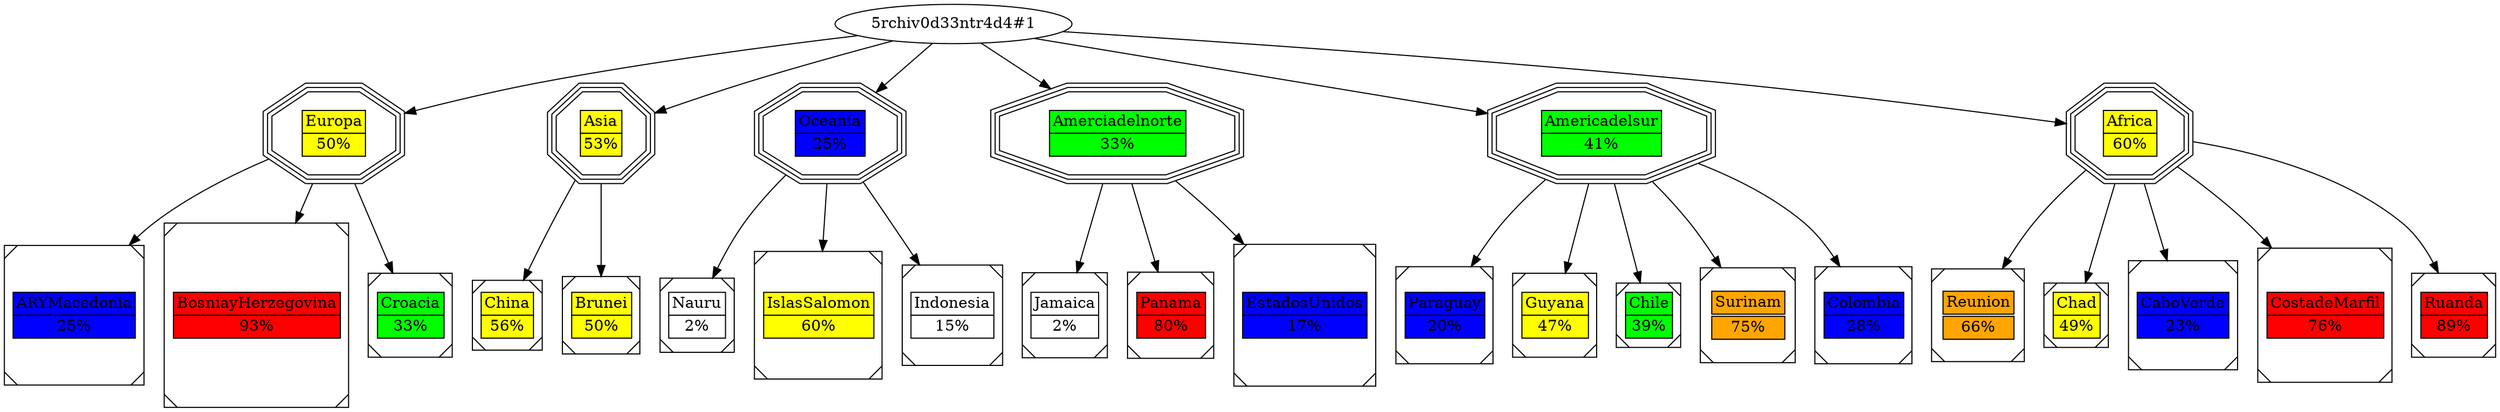 digraph G {
"5rchiv0d33ntr4d4#1" -> "Europa"
ARYMacedonia[label=<<table border="0" cellborder="1" cellspacing="0"><tr><td bgcolor="blue">ARYMacedonia</td></tr><tr><td bgcolor="blue">25%</td></tr></table>>, shape=Msquare];
Europa -> ARYMacedonia

BosniayHerzegovina[label=<<table border="0" cellborder="1" cellspacing="0"><tr><td bgcolor="red">BosniayHerzegovina</td></tr><tr><td bgcolor="red">93%</td></tr></table>>, shape=Msquare];
Europa -> BosniayHerzegovina

Croacia[label=<<table border="0" cellborder="1" cellspacing="0"><tr><td bgcolor="green">Croacia</td></tr><tr><td bgcolor="green">33%</td></tr></table>>, shape=Msquare];
Europa -> Croacia

Europa[label=<<table border="0" cellborder="1" cellspacing="0"><tr><td bgcolor="yellow">Europa</td></tr><tr><td bgcolor="yellow">50%</td></tr></table>>, shape=tripleoctagon];
"5rchiv0d33ntr4d4#1" -> "Asia"
China[label=<<table border="0" cellborder="1" cellspacing="0"><tr><td bgcolor="yellow">China</td></tr><tr><td bgcolor="yellow">56%</td></tr></table>>, shape=Msquare];
Asia -> China

Brunei[label=<<table border="0" cellborder="1" cellspacing="0"><tr><td bgcolor="yellow">Brunei</td></tr><tr><td bgcolor="yellow">50%</td></tr></table>>, shape=Msquare];
Asia -> Brunei

Asia[label=<<table border="0" cellborder="1" cellspacing="0"><tr><td bgcolor="yellow">Asia</td></tr><tr><td bgcolor="yellow">53%</td></tr></table>>, shape=tripleoctagon];
"5rchiv0d33ntr4d4#1" -> "Oceania"
Nauru[label=<<table border="0" cellborder="1" cellspacing="0"><tr><td bgcolor="white">Nauru</td></tr><tr><td bgcolor="white">2%</td></tr></table>>, shape=Msquare];
Oceania -> Nauru

IslasSalomon[label=<<table border="0" cellborder="1" cellspacing="0"><tr><td bgcolor="yellow">IslasSalomon</td></tr><tr><td bgcolor="yellow">60%</td></tr></table>>, shape=Msquare];
Oceania -> IslasSalomon

Indonesia[label=<<table border="0" cellborder="1" cellspacing="0"><tr><td bgcolor="white">Indonesia</td></tr><tr><td bgcolor="white">15%</td></tr></table>>, shape=Msquare];
Oceania -> Indonesia

Oceania[label=<<table border="0" cellborder="1" cellspacing="0"><tr><td bgcolor="blue">Oceania</td></tr><tr><td bgcolor="blue">25%</td></tr></table>>, shape=tripleoctagon];
"5rchiv0d33ntr4d4#1" -> "Amerciadelnorte"
Jamaica[label=<<table border="0" cellborder="1" cellspacing="0"><tr><td bgcolor="white">Jamaica</td></tr><tr><td bgcolor="white">2%</td></tr></table>>, shape=Msquare];
Amerciadelnorte -> Jamaica

Panama[label=<<table border="0" cellborder="1" cellspacing="0"><tr><td bgcolor="red">Panama</td></tr><tr><td bgcolor="red">80%</td></tr></table>>, shape=Msquare];
Amerciadelnorte -> Panama

EstadosUnidos[label=<<table border="0" cellborder="1" cellspacing="0"><tr><td bgcolor="blue">EstadosUnidos</td></tr><tr><td bgcolor="blue">17%</td></tr></table>>, shape=Msquare];
Amerciadelnorte -> EstadosUnidos

Amerciadelnorte[label=<<table border="0" cellborder="1" cellspacing="0"><tr><td bgcolor="green">Amerciadelnorte</td></tr><tr><td bgcolor="green">33%</td></tr></table>>, shape=tripleoctagon];
"5rchiv0d33ntr4d4#1" -> "Americadelsur"
Paraguay[label=<<table border="0" cellborder="1" cellspacing="0"><tr><td bgcolor="blue">Paraguay</td></tr><tr><td bgcolor="blue">20%</td></tr></table>>, shape=Msquare];
Americadelsur -> Paraguay

Guyana[label=<<table border="0" cellborder="1" cellspacing="0"><tr><td bgcolor="yellow">Guyana</td></tr><tr><td bgcolor="yellow">47%</td></tr></table>>, shape=Msquare];
Americadelsur -> Guyana

Chile[label=<<table border="0" cellborder="1" cellspacing="0"><tr><td bgcolor="green">Chile</td></tr><tr><td bgcolor="green">39%</td></tr></table>>, shape=Msquare];
Americadelsur -> Chile

Surinam[label=<<table border="0" cellborder="1" ellspacing="0"><tr><td bgcolor="orange">Surinam</td></tr><tr><td bgcolor="orange">75%</td></tr></table>>, shape=Msquare];
Americadelsur -> Surinam

Colombia[label=<<table border="0" cellborder="1" cellspacing="0"><tr><td bgcolor="blue">Colombia</td></tr><tr><td bgcolor="blue">28%</td></tr></table>>, shape=Msquare];
Americadelsur -> Colombia

Americadelsur[label=<<table border="0" cellborder="1" cellspacing="0"><tr><td bgcolor="green">Americadelsur</td></tr><tr><td bgcolor="green">41%</td></tr></table>>, shape=tripleoctagon];
"5rchiv0d33ntr4d4#1" -> "Africa"
Reunion[label=<<table border="0" cellborder="1" ellspacing="0"><tr><td bgcolor="orange">Reunion</td></tr><tr><td bgcolor="orange">66%</td></tr></table>>, shape=Msquare];
Africa -> Reunion

Chad[label=<<table border="0" cellborder="1" cellspacing="0"><tr><td bgcolor="yellow">Chad</td></tr><tr><td bgcolor="yellow">49%</td></tr></table>>, shape=Msquare];
Africa -> Chad

CaboVerde[label=<<table border="0" cellborder="1" cellspacing="0"><tr><td bgcolor="blue">CaboVerde</td></tr><tr><td bgcolor="blue">23%</td></tr></table>>, shape=Msquare];
Africa -> CaboVerde

CostadeMarfil[label=<<table border="0" cellborder="1" cellspacing="0"><tr><td bgcolor="red">CostadeMarfil</td></tr><tr><td bgcolor="red">76%</td></tr></table>>, shape=Msquare];
Africa -> CostadeMarfil

Ruanda[label=<<table border="0" cellborder="1" cellspacing="0"><tr><td bgcolor="red">Ruanda</td></tr><tr><td bgcolor="red">89%</td></tr></table>>, shape=Msquare];
Africa -> Ruanda

Africa[label=<<table border="0" cellborder="1" cellspacing="0"><tr><td bgcolor="yellow">Africa</td></tr><tr><td bgcolor="yellow">60%</td></tr></table>>, shape=tripleoctagon];
}
